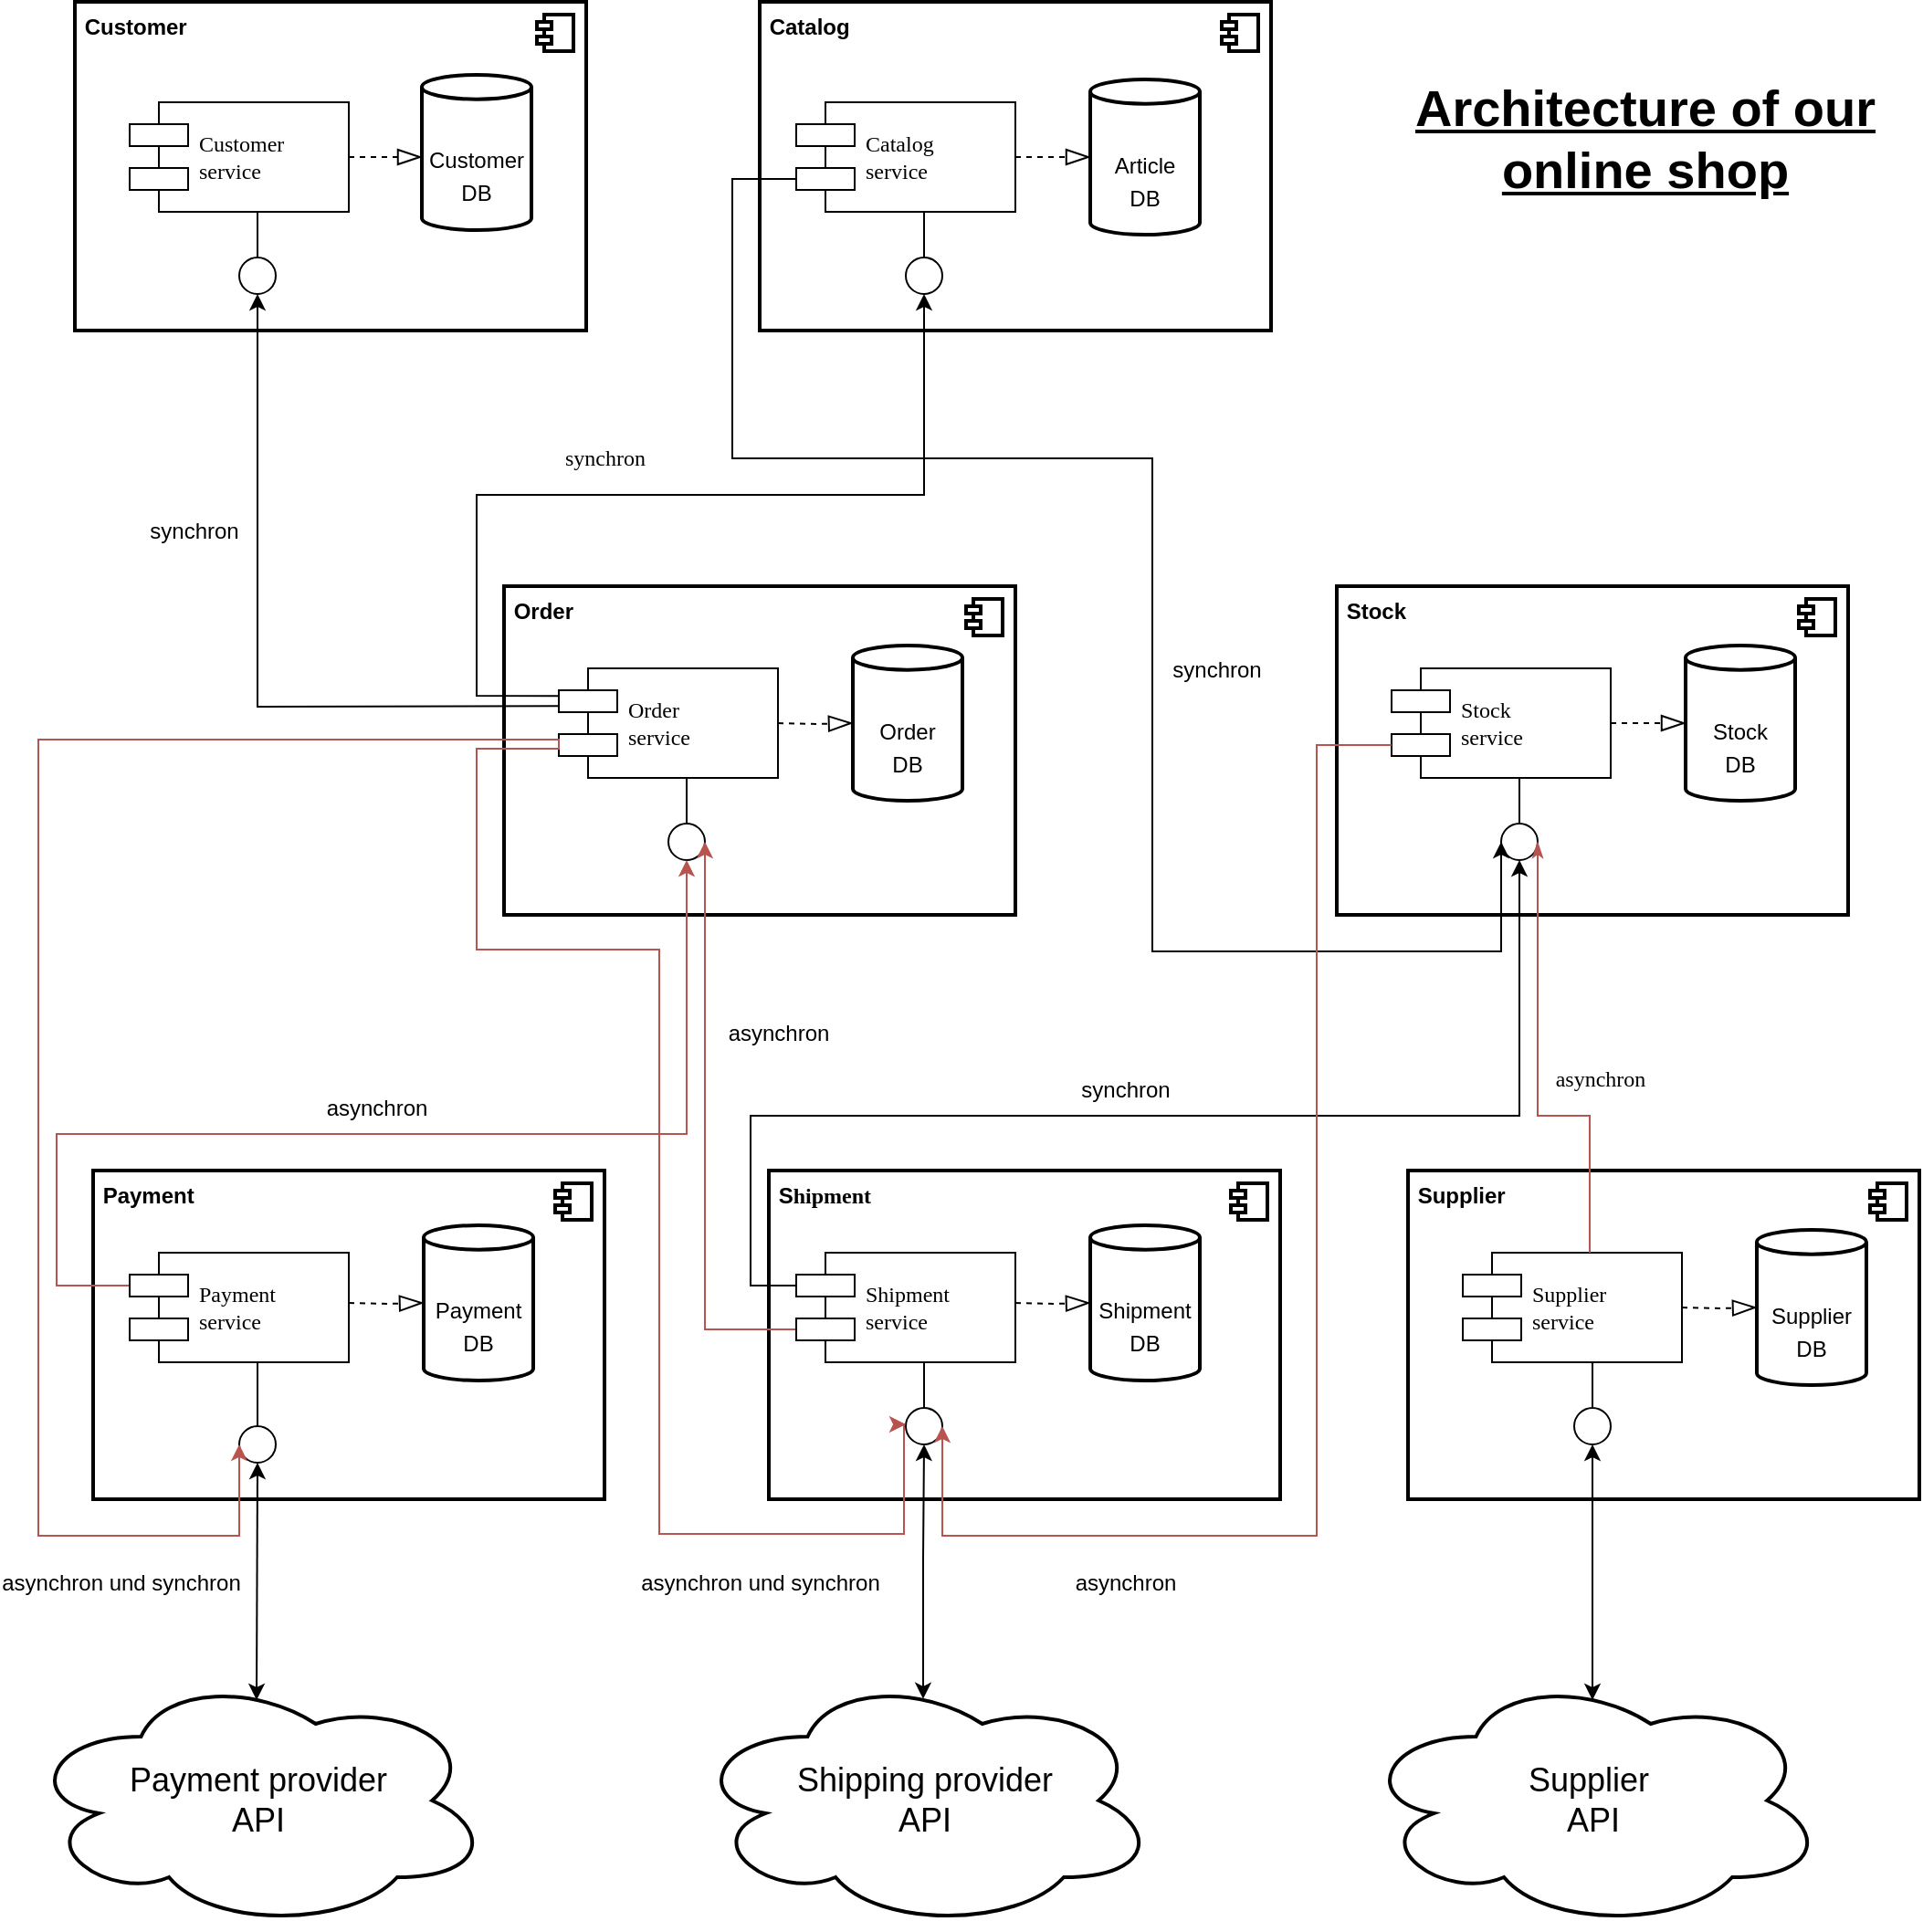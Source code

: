 <mxfile version="15.8.7" type="device"><diagram name="Page-1" id="5f0bae14-7c28-e335-631c-24af17079c00"><mxGraphModel dx="1678" dy="1065" grid="1" gridSize="10" guides="1" tooltips="1" connect="1" arrows="1" fold="1" page="1" pageScale="1" pageWidth="1100" pageHeight="850" background="#ffffff" math="0" shadow="0"><root><mxCell id="0"/><mxCell id="1" parent="0"/><mxCell id="HoG-8Fl-7E75nlU3Kctn-53" value="&lt;b&gt;&amp;nbsp;Payment&lt;br&gt;&lt;/b&gt;" style="html=1;dropTarget=0;fontColor=default;strokeWidth=2;horizontal=1;verticalAlign=top;align=left;" vertex="1" parent="1"><mxGeometry x="65" y="700" width="280" height="180" as="geometry"/></mxCell><mxCell id="HoG-8Fl-7E75nlU3Kctn-54" value="" style="shape=module;jettyWidth=8;jettyHeight=4;fontColor=default;strokeWidth=2;" vertex="1" parent="HoG-8Fl-7E75nlU3Kctn-53"><mxGeometry x="1" width="20" height="20" relative="1" as="geometry"><mxPoint x="-27" y="7" as="offset"/></mxGeometry></mxCell><mxCell id="HoG-8Fl-7E75nlU3Kctn-47" value="&lt;b&gt;&amp;nbsp;S&lt;span style=&quot;font-family: &amp;#34;verdana&amp;#34;&quot;&gt;hipment&lt;/span&gt;&lt;br&gt;&lt;/b&gt;" style="html=1;dropTarget=0;fontColor=default;strokeWidth=2;horizontal=1;verticalAlign=top;align=left;" vertex="1" parent="1"><mxGeometry x="435" y="700" width="280" height="180" as="geometry"/></mxCell><mxCell id="HoG-8Fl-7E75nlU3Kctn-48" value="" style="shape=module;jettyWidth=8;jettyHeight=4;fontColor=default;strokeWidth=2;" vertex="1" parent="HoG-8Fl-7E75nlU3Kctn-47"><mxGeometry x="1" width="20" height="20" relative="1" as="geometry"><mxPoint x="-27" y="7" as="offset"/></mxGeometry></mxCell><mxCell id="HoG-8Fl-7E75nlU3Kctn-41" value="&lt;b&gt;&amp;nbsp;Supplier&lt;br&gt;&lt;/b&gt;" style="html=1;dropTarget=0;fontColor=default;strokeWidth=2;horizontal=1;verticalAlign=top;align=left;" vertex="1" parent="1"><mxGeometry x="785" y="700" width="280" height="180" as="geometry"/></mxCell><mxCell id="HoG-8Fl-7E75nlU3Kctn-42" value="" style="shape=module;jettyWidth=8;jettyHeight=4;fontColor=default;strokeWidth=2;" vertex="1" parent="HoG-8Fl-7E75nlU3Kctn-41"><mxGeometry x="1" width="20" height="20" relative="1" as="geometry"><mxPoint x="-27" y="7" as="offset"/></mxGeometry></mxCell><mxCell id="HoG-8Fl-7E75nlU3Kctn-37" value="&lt;b&gt;&amp;nbsp;Order&lt;br&gt;&lt;/b&gt;" style="html=1;dropTarget=0;fontColor=default;strokeWidth=2;horizontal=1;verticalAlign=top;align=left;" vertex="1" parent="1"><mxGeometry x="290" y="380" width="280" height="180" as="geometry"/></mxCell><mxCell id="HoG-8Fl-7E75nlU3Kctn-38" value="" style="shape=module;jettyWidth=8;jettyHeight=4;fontColor=default;strokeWidth=2;" vertex="1" parent="HoG-8Fl-7E75nlU3Kctn-37"><mxGeometry x="1" width="20" height="20" relative="1" as="geometry"><mxPoint x="-27" y="7" as="offset"/></mxGeometry></mxCell><mxCell id="HoG-8Fl-7E75nlU3Kctn-29" value="&lt;b&gt;&amp;nbsp;Stock&lt;br&gt;&lt;br&gt;&lt;/b&gt;" style="html=1;dropTarget=0;fontColor=default;strokeWidth=2;horizontal=1;verticalAlign=top;align=left;" vertex="1" parent="1"><mxGeometry x="746" y="380" width="280" height="180" as="geometry"/></mxCell><mxCell id="HoG-8Fl-7E75nlU3Kctn-30" value="" style="shape=module;jettyWidth=8;jettyHeight=4;fontColor=default;strokeWidth=2;" vertex="1" parent="HoG-8Fl-7E75nlU3Kctn-29"><mxGeometry x="1" width="20" height="20" relative="1" as="geometry"><mxPoint x="-27" y="7" as="offset"/></mxGeometry></mxCell><mxCell id="HoG-8Fl-7E75nlU3Kctn-25" value="&lt;b&gt;&amp;nbsp;Catalog&lt;br&gt;&lt;br&gt;&lt;/b&gt;" style="html=1;dropTarget=0;fontColor=default;strokeWidth=2;horizontal=1;verticalAlign=top;align=left;" vertex="1" parent="1"><mxGeometry x="430" y="60" width="280" height="180" as="geometry"/></mxCell><mxCell id="HoG-8Fl-7E75nlU3Kctn-26" value="" style="shape=module;jettyWidth=8;jettyHeight=4;fontColor=default;strokeWidth=2;" vertex="1" parent="HoG-8Fl-7E75nlU3Kctn-25"><mxGeometry x="1" width="20" height="20" relative="1" as="geometry"><mxPoint x="-27" y="7" as="offset"/></mxGeometry></mxCell><mxCell id="HoG-8Fl-7E75nlU3Kctn-21" value="&lt;b&gt;&amp;nbsp;Customer&lt;/b&gt;" style="html=1;dropTarget=0;fontColor=default;strokeWidth=2;horizontal=1;verticalAlign=top;align=left;" vertex="1" parent="1"><mxGeometry x="55" y="60" width="280" height="180" as="geometry"/></mxCell><mxCell id="HoG-8Fl-7E75nlU3Kctn-22" value="" style="shape=module;jettyWidth=8;jettyHeight=4;fontColor=default;strokeWidth=2;" vertex="1" parent="HoG-8Fl-7E75nlU3Kctn-21"><mxGeometry x="1" width="20" height="20" relative="1" as="geometry"><mxPoint x="-27" y="7" as="offset"/></mxGeometry></mxCell><mxCell id="T5re0S3sFqO6SReQ4A6r-1" value="&lt;b&gt;Architecture of our online shop&lt;/b&gt;" style="text;html=1;strokeColor=none;fillColor=none;align=center;verticalAlign=middle;whiteSpace=wrap;strokeWidth=6;fontSize=28;rounded=0;labelBackgroundColor=none;labelBorderColor=none;fontStyle=4" parent="1" vertex="1"><mxGeometry x="785" y="115" width="260" height="40" as="geometry"/></mxCell><mxCell id="T5re0S3sFqO6SReQ4A6r-3" value="Customer&lt;br&gt;service" style="shape=component;align=left;spacingLeft=36;shadow=0;comic=0;labelBackgroundColor=none;strokeWidth=1;fontFamily=Verdana;fontSize=12;html=1;rounded=0;" parent="1" vertex="1"><mxGeometry x="85" y="115" width="120" height="60" as="geometry"/></mxCell><mxCell id="T5re0S3sFqO6SReQ4A6r-5" value="" style="ellipse;whiteSpace=wrap;html=1;shadow=0;comic=0;labelBackgroundColor=none;strokeWidth=1;fontFamily=Verdana;fontSize=12;align=center;rounded=0;" parent="1" vertex="1"><mxGeometry x="145" y="200" width="20" height="20" as="geometry"/></mxCell><mxCell id="T5re0S3sFqO6SReQ4A6r-6" style="edgeStyle=elbowEdgeStyle;html=1;labelBackgroundColor=none;startArrow=none;startFill=0;startSize=8;endArrow=none;endFill=0;endSize=16;fontFamily=Verdana;fontSize=12;rounded=0;" parent="1" source="T5re0S3sFqO6SReQ4A6r-5" target="T5re0S3sFqO6SReQ4A6r-3" edge="1"><mxGeometry relative="1" as="geometry"/></mxCell><mxCell id="T5re0S3sFqO6SReQ4A6r-7" style="edgeStyle=orthogonalEdgeStyle;html=1;dashed=1;labelBackgroundColor=none;startArrow=none;startFill=0;startSize=8;endArrow=blockThin;endFill=0;endSize=11;fontFamily=Verdana;fontSize=12;rounded=0;strokeWidth=1;" parent="1" source="T5re0S3sFqO6SReQ4A6r-3" edge="1"><mxGeometry relative="1" as="geometry"><mxPoint x="245" y="145" as="targetPoint"/></mxGeometry></mxCell><mxCell id="T5re0S3sFqO6SReQ4A6r-8" value="&lt;div&gt;&lt;div&gt;&lt;span style=&quot;font-size: 12px&quot;&gt;Customer&lt;/span&gt;&lt;br&gt;&lt;/div&gt;&lt;span style=&quot;font-size: 12px&quot;&gt;&lt;div&gt;&lt;span&gt;DB&lt;/span&gt;&lt;/div&gt;&lt;/span&gt;&lt;/div&gt;" style="shape=cylinder3;whiteSpace=wrap;html=1;boundedLbl=1;backgroundOutline=1;size=6.667;strokeWidth=2;fontSize=28;rounded=0;align=center;verticalAlign=middle;labelPosition=center;verticalLabelPosition=middle;fontColor=default;horizontal=1;" parent="1" vertex="1"><mxGeometry x="245" y="100" width="60" height="85" as="geometry"/></mxCell><mxCell id="T5re0S3sFqO6SReQ4A6r-10" value="Catalog&lt;br&gt;service" style="shape=component;align=left;spacingLeft=36;shadow=0;comic=0;labelBackgroundColor=none;strokeWidth=1;fontFamily=Verdana;fontSize=12;html=1;rounded=0;" parent="1" vertex="1"><mxGeometry x="450" y="115" width="120" height="60" as="geometry"/></mxCell><mxCell id="T5re0S3sFqO6SReQ4A6r-11" value="" style="ellipse;whiteSpace=wrap;html=1;shadow=0;comic=0;labelBackgroundColor=none;strokeWidth=1;fontFamily=Verdana;fontSize=12;align=center;rounded=0;" parent="1" vertex="1"><mxGeometry x="510" y="200" width="20" height="20" as="geometry"/></mxCell><mxCell id="T5re0S3sFqO6SReQ4A6r-12" style="edgeStyle=elbowEdgeStyle;html=1;labelBackgroundColor=none;startArrow=none;startFill=0;startSize=8;endArrow=none;endFill=0;endSize=16;fontFamily=Verdana;fontSize=12;rounded=0;" parent="1" source="T5re0S3sFqO6SReQ4A6r-11" target="T5re0S3sFqO6SReQ4A6r-10" edge="1"><mxGeometry relative="1" as="geometry"/></mxCell><mxCell id="T5re0S3sFqO6SReQ4A6r-16" value="Stock &lt;br&gt;service" style="shape=component;align=left;spacingLeft=36;shadow=0;comic=0;labelBackgroundColor=none;strokeWidth=1;fontFamily=Verdana;fontSize=12;html=1;rounded=0;" parent="1" vertex="1"><mxGeometry x="776" y="425" width="120" height="60" as="geometry"/></mxCell><mxCell id="T5re0S3sFqO6SReQ4A6r-17" value="" style="ellipse;whiteSpace=wrap;html=1;shadow=0;comic=0;labelBackgroundColor=none;strokeWidth=1;fontFamily=Verdana;fontSize=12;align=center;rounded=0;" parent="1" vertex="1"><mxGeometry x="836" y="510" width="20" height="20" as="geometry"/></mxCell><mxCell id="T5re0S3sFqO6SReQ4A6r-18" style="edgeStyle=elbowEdgeStyle;html=1;labelBackgroundColor=none;startArrow=none;startFill=0;startSize=8;endArrow=none;endFill=0;endSize=16;fontFamily=Verdana;fontSize=12;rounded=0;" parent="1" source="T5re0S3sFqO6SReQ4A6r-17" target="T5re0S3sFqO6SReQ4A6r-16" edge="1"><mxGeometry relative="1" as="geometry"/></mxCell><mxCell id="T5re0S3sFqO6SReQ4A6r-22" value="Order&lt;br&gt;service" style="shape=component;align=left;spacingLeft=36;shadow=0;comic=0;labelBackgroundColor=none;strokeWidth=1;fontFamily=Verdana;fontSize=12;html=1;rounded=0;" parent="1" vertex="1"><mxGeometry x="320" y="425" width="120" height="60" as="geometry"/></mxCell><mxCell id="T5re0S3sFqO6SReQ4A6r-23" value="" style="ellipse;whiteSpace=wrap;html=1;shadow=0;comic=0;labelBackgroundColor=none;strokeWidth=1;fontFamily=Verdana;fontSize=12;align=center;rounded=0;" parent="1" vertex="1"><mxGeometry x="380" y="510" width="20" height="20" as="geometry"/></mxCell><mxCell id="T5re0S3sFqO6SReQ4A6r-24" style="edgeStyle=elbowEdgeStyle;html=1;labelBackgroundColor=none;startArrow=none;startFill=0;startSize=8;endArrow=none;endFill=0;endSize=16;fontFamily=Verdana;fontSize=12;rounded=0;" parent="1" source="T5re0S3sFqO6SReQ4A6r-23" target="T5re0S3sFqO6SReQ4A6r-22" edge="1"><mxGeometry relative="1" as="geometry"/></mxCell><mxCell id="T5re0S3sFqO6SReQ4A6r-61" value="&lt;font style=&quot;font-size: 12px&quot;&gt;asynchron&lt;/font&gt;" style="edgeStyle=orthogonalEdgeStyle;orthogonalLoop=1;jettySize=auto;html=1;exitX=0;exitY=0.3;exitDx=0;exitDy=0;entryX=0.5;entryY=1;entryDx=0;entryDy=0;fontSize=28;rounded=0;fillColor=#f8cecc;strokeColor=#b85450;" parent="1" source="T5re0S3sFqO6SReQ4A6r-34" target="T5re0S3sFqO6SReQ4A6r-23" edge="1"><mxGeometry x="-0.036" y="20" relative="1" as="geometry"><mxPoint as="offset"/><Array as="points"><mxPoint x="45" y="763"/><mxPoint x="45" y="680"/><mxPoint x="390" y="680"/></Array></mxGeometry></mxCell><mxCell id="T5re0S3sFqO6SReQ4A6r-34" value="Payment&lt;br&gt;service" style="shape=component;align=left;spacingLeft=36;shadow=0;comic=0;labelBackgroundColor=none;strokeWidth=1;fontFamily=Verdana;fontSize=12;html=1;rounded=0;" parent="1" vertex="1"><mxGeometry x="85" y="745" width="120" height="60" as="geometry"/></mxCell><mxCell id="T5re0S3sFqO6SReQ4A6r-35" value="" style="ellipse;whiteSpace=wrap;html=1;shadow=0;comic=0;labelBackgroundColor=none;strokeWidth=1;fontFamily=Verdana;fontSize=12;align=center;rounded=0;" parent="1" vertex="1"><mxGeometry x="145" y="840" width="20" height="20" as="geometry"/></mxCell><mxCell id="T5re0S3sFqO6SReQ4A6r-36" style="edgeStyle=elbowEdgeStyle;html=1;labelBackgroundColor=none;startArrow=none;startFill=0;startSize=8;endArrow=none;endFill=0;endSize=16;fontFamily=Verdana;fontSize=12;rounded=0;" parent="1" source="T5re0S3sFqO6SReQ4A6r-35" target="T5re0S3sFqO6SReQ4A6r-34" edge="1"><mxGeometry relative="1" as="geometry"/></mxCell><mxCell id="T5re0S3sFqO6SReQ4A6r-63" value="&lt;font style=&quot;font-size: 12px&quot;&gt;asynchron&lt;/font&gt;" style="edgeStyle=orthogonalEdgeStyle;orthogonalLoop=1;jettySize=auto;html=1;exitX=0;exitY=0.7;exitDx=0;exitDy=0;fontSize=28;rounded=0;entryX=1;entryY=0.5;entryDx=0;entryDy=0;fillColor=#f8cecc;strokeColor=#b85450;" parent="1" source="T5re0S3sFqO6SReQ4A6r-40" target="T5re0S3sFqO6SReQ4A6r-23" edge="1"><mxGeometry x="0.369" y="-40" relative="1" as="geometry"><mxPoint x="295" y="530" as="targetPoint"/><Array as="points"><mxPoint x="400" y="787"/></Array><mxPoint y="-1" as="offset"/></mxGeometry></mxCell><mxCell id="T5re0S3sFqO6SReQ4A6r-68" value="&lt;font style=&quot;font-size: 12px&quot;&gt;synchron&lt;/font&gt;" style="edgeStyle=orthogonalEdgeStyle;orthogonalLoop=1;jettySize=auto;html=1;exitX=0;exitY=0.3;exitDx=0;exitDy=0;entryX=0.5;entryY=1;entryDx=0;entryDy=0;fontSize=28;rounded=0;" parent="1" source="T5re0S3sFqO6SReQ4A6r-40" target="T5re0S3sFqO6SReQ4A6r-17" edge="1"><mxGeometry x="-0.049" y="20" relative="1" as="geometry"><Array as="points"><mxPoint x="425" y="763"/><mxPoint x="425" y="670"/><mxPoint x="846" y="670"/></Array><mxPoint as="offset"/></mxGeometry></mxCell><mxCell id="T5re0S3sFqO6SReQ4A6r-40" value="Shipment&lt;br&gt;service" style="shape=component;align=left;spacingLeft=36;shadow=0;comic=0;labelBackgroundColor=none;strokeWidth=1;fontFamily=Verdana;fontSize=12;html=1;rounded=0;" parent="1" vertex="1"><mxGeometry x="450" y="745" width="120" height="60" as="geometry"/></mxCell><mxCell id="T5re0S3sFqO6SReQ4A6r-41" value="" style="ellipse;whiteSpace=wrap;html=1;shadow=0;comic=0;labelBackgroundColor=none;strokeWidth=1;fontFamily=Verdana;fontSize=12;align=center;rounded=0;" parent="1" vertex="1"><mxGeometry x="510" y="830" width="20" height="20" as="geometry"/></mxCell><mxCell id="T5re0S3sFqO6SReQ4A6r-42" style="edgeStyle=elbowEdgeStyle;html=1;labelBackgroundColor=none;startArrow=none;startFill=0;startSize=8;endArrow=none;endFill=0;endSize=16;fontFamily=Verdana;fontSize=12;rounded=0;" parent="1" source="T5re0S3sFqO6SReQ4A6r-41" target="T5re0S3sFqO6SReQ4A6r-40" edge="1"><mxGeometry relative="1" as="geometry"/></mxCell><mxCell id="T5re0S3sFqO6SReQ4A6r-46" value="Supplier&lt;br&gt;service" style="shape=component;align=left;spacingLeft=36;shadow=0;comic=0;labelBackgroundColor=none;strokeWidth=1;fontFamily=Verdana;fontSize=12;html=1;rounded=0;" parent="1" vertex="1"><mxGeometry x="815" y="745" width="120" height="60" as="geometry"/></mxCell><mxCell id="T5re0S3sFqO6SReQ4A6r-47" value="" style="ellipse;whiteSpace=wrap;html=1;shadow=0;comic=0;labelBackgroundColor=none;strokeWidth=1;fontFamily=Verdana;fontSize=12;align=center;rounded=0;" parent="1" vertex="1"><mxGeometry x="876" y="830" width="20" height="20" as="geometry"/></mxCell><mxCell id="T5re0S3sFqO6SReQ4A6r-48" style="edgeStyle=elbowEdgeStyle;html=1;labelBackgroundColor=none;startArrow=none;startFill=0;startSize=8;endArrow=none;endFill=0;endSize=16;fontFamily=Verdana;fontSize=12;rounded=0;" parent="1" source="T5re0S3sFqO6SReQ4A6r-47" target="T5re0S3sFqO6SReQ4A6r-46" edge="1"><mxGeometry relative="1" as="geometry"/></mxCell><mxCell id="T5re0S3sFqO6SReQ4A6r-53" value="asynchron" style="edgeStyle=orthogonalEdgeStyle;html=1;labelBackgroundColor=none;startArrow=none;startFill=0;startSize=6;endArrow=classicThin;endFill=1;endSize=6;fontFamily=Verdana;fontSize=12;rounded=0;entryX=1;entryY=0.5;entryDx=0;entryDy=0;strokeWidth=1;fillColor=#f8cecc;strokeColor=#b85450;" parent="1" edge="1" target="T5re0S3sFqO6SReQ4A6r-17"><mxGeometry x="-0.408" y="-21" relative="1" as="geometry"><mxPoint x="884.5" y="745" as="sourcePoint"/><mxPoint x="885" y="230" as="targetPoint"/><Array as="points"><mxPoint x="885" y="670"/><mxPoint x="856" y="670"/></Array><mxPoint x="5" y="1" as="offset"/></mxGeometry></mxCell><mxCell id="T5re0S3sFqO6SReQ4A6r-55" value="&lt;span style=&quot;font-family: &amp;#34;helvetica&amp;#34;&quot;&gt;&lt;font style=&quot;font-size: 12px&quot;&gt;synchron&lt;/font&gt;&lt;/span&gt;" style="html=1;labelBackgroundColor=none;startArrow=none;startFill=0;startSize=6;endArrow=classic;endFill=1;endSize=6;fontFamily=Verdana;fontSize=12;entryX=0.5;entryY=1;entryDx=0;entryDy=0;rounded=0;strokeColor=#000000;strokeWidth=1;exitX=0.001;exitY=0.343;exitDx=0;exitDy=0;exitPerimeter=0;" parent="1" source="T5re0S3sFqO6SReQ4A6r-22" edge="1" target="T5re0S3sFqO6SReQ4A6r-5"><mxGeometry x="0.335" y="35" relative="1" as="geometry"><mxPoint x="320" y="450" as="sourcePoint"/><mxPoint x="152.5" y="230" as="targetPoint"/><Array as="points"><mxPoint x="155" y="446"/></Array><mxPoint as="offset"/></mxGeometry></mxCell><mxCell id="T5re0S3sFqO6SReQ4A6r-57" value="synchron" style="edgeStyle=none;html=1;labelBackgroundColor=none;startArrow=none;startFill=0;startSize=8;endArrow=classic;endFill=1;endSize=6;fontFamily=Verdana;fontSize=12;entryX=0.5;entryY=1;entryDx=0;entryDy=0;rounded=0;exitX=0;exitY=0.252;exitDx=0;exitDy=0;exitPerimeter=0;" parent="1" source="T5re0S3sFqO6SReQ4A6r-22" target="T5re0S3sFqO6SReQ4A6r-11" edge="1"><mxGeometry x="-0.118" y="20" relative="1" as="geometry"><mxPoint x="887.46" y="789.98" as="sourcePoint"/><mxPoint x="522.5" y="270" as="targetPoint"/><Array as="points"><mxPoint x="275" y="440"/><mxPoint x="275" y="330"/><mxPoint x="345" y="330"/><mxPoint x="520" y="330"/></Array><mxPoint as="offset"/></mxGeometry></mxCell><mxCell id="T5re0S3sFqO6SReQ4A6r-59" value="&lt;font style=&quot;font-size: 12px&quot;&gt;asynchron und synchron&lt;/font&gt;" style="edgeStyle=orthogonalEdgeStyle;orthogonalLoop=1;jettySize=auto;html=1;entryX=0;entryY=0.5;entryDx=0;entryDy=0;fontSize=28;rounded=0;exitX=0;exitY=0.7;exitDx=0;exitDy=0;fillColor=#f8cecc;strokeColor=#b85450;" parent="1" source="T5re0S3sFqO6SReQ4A6r-22" target="T5re0S3sFqO6SReQ4A6r-35" edge="1"><mxGeometry x="0.74" y="-20" relative="1" as="geometry"><Array as="points"><mxPoint x="320" y="464"/><mxPoint x="35" y="464"/><mxPoint x="35" y="900"/><mxPoint x="145" y="900"/></Array><mxPoint as="offset"/><mxPoint x="335" y="425" as="sourcePoint"/></mxGeometry></mxCell><mxCell id="T5re0S3sFqO6SReQ4A6r-62" value="&lt;span style=&quot;color: rgb(0 , 0 , 0) ; font-family: &amp;#34;helvetica&amp;#34; ; font-size: 12px ; font-style: normal ; font-weight: 400 ; letter-spacing: normal ; text-align: center ; text-indent: 0px ; text-transform: none ; word-spacing: 0px ; background-color: rgb(255 , 255 , 255) ; display: inline ; float: none&quot;&gt;asynchron und synchron&lt;/span&gt;" style="edgeStyle=orthogonalEdgeStyle;orthogonalLoop=1;jettySize=auto;html=1;entryX=0;entryY=0.5;entryDx=0;entryDy=0;fontSize=28;rounded=0;exitX=0;exitY=0.7;exitDx=0;exitDy=0;fillColor=#f8cecc;strokeColor=#b85450;" parent="1" edge="1"><mxGeometry x="0.638" y="-21" relative="1" as="geometry"><Array as="points"><mxPoint x="320" y="469"/><mxPoint x="275" y="469"/><mxPoint x="275" y="579"/><mxPoint x="375" y="579"/><mxPoint x="375" y="899"/><mxPoint x="509" y="899"/><mxPoint x="509" y="839"/></Array><mxPoint as="offset"/><mxPoint x="320" y="466" as="sourcePoint"/><mxPoint x="510.0" y="839" as="targetPoint"/></mxGeometry></mxCell><mxCell id="T5re0S3sFqO6SReQ4A6r-66" value="&lt;font style=&quot;font-size: 12px&quot;&gt;synchron&lt;/font&gt;" style="edgeStyle=orthogonalEdgeStyle;orthogonalLoop=1;jettySize=auto;html=1;exitX=0;exitY=0.7;exitDx=0;exitDy=0;entryX=0;entryY=0.5;entryDx=0;entryDy=0;fontSize=28;rounded=0;fillColor=#f8cecc;strokeColor=#000000;labelBackgroundColor=none;" parent="1" source="T5re0S3sFqO6SReQ4A6r-10" target="T5re0S3sFqO6SReQ4A6r-17" edge="1"><mxGeometry x="0.124" y="35" relative="1" as="geometry"><Array as="points"><mxPoint x="415" y="157"/><mxPoint x="415" y="310"/><mxPoint x="645" y="310"/><mxPoint x="645" y="580"/><mxPoint x="836" y="580"/></Array><mxPoint as="offset"/></mxGeometry></mxCell><mxCell id="T5re0S3sFqO6SReQ4A6r-67" value="&lt;font style=&quot;font-size: 12px&quot;&gt;asynchron&lt;/font&gt;" style="edgeStyle=orthogonalEdgeStyle;orthogonalLoop=1;jettySize=auto;html=1;entryX=1;entryY=0.5;entryDx=0;entryDy=0;fontSize=28;rounded=0;startArrow=none;exitX=0;exitY=0.7;exitDx=0;exitDy=0;fillColor=#f8cecc;strokeColor=#b85450;" parent="1" source="T5re0S3sFqO6SReQ4A6r-16" target="T5re0S3sFqO6SReQ4A6r-41" edge="1"><mxGeometry x="0.567" y="20" relative="1" as="geometry"><Array as="points"><mxPoint x="735" y="467"/><mxPoint x="735" y="900"/><mxPoint x="530" y="900"/></Array><mxPoint as="offset"/><mxPoint x="520" y="630" as="sourcePoint"/></mxGeometry></mxCell><mxCell id="T5re0S3sFqO6SReQ4A6r-72" style="edgeStyle=orthogonalEdgeStyle;orthogonalLoop=1;jettySize=auto;html=1;exitX=0.5;exitY=0;exitDx=0;exitDy=0;startArrow=classic;startFill=1;endArrow=classic;endFill=1;fontSize=28;entryX=0.5;entryY=1;entryDx=0;entryDy=0;rounded=0;" parent="1" target="T5re0S3sFqO6SReQ4A6r-35" edge="1"><mxGeometry relative="1" as="geometry"><mxPoint x="150" y="860" as="targetPoint"/><mxPoint x="154.5" y="990" as="sourcePoint"/></mxGeometry></mxCell><mxCell id="T5re0S3sFqO6SReQ4A6r-74" style="edgeStyle=orthogonalEdgeStyle;orthogonalLoop=1;jettySize=auto;html=1;entryX=0.5;entryY=1;entryDx=0;entryDy=0;startArrow=classic;startFill=1;endArrow=classic;endFill=1;fontSize=28;rounded=0;exitX=0.498;exitY=0.103;exitDx=0;exitDy=0;exitPerimeter=0;" parent="1" source="HoG-8Fl-7E75nlU3Kctn-60" target="T5re0S3sFqO6SReQ4A6r-41" edge="1"><mxGeometry relative="1" as="geometry"><Array as="points"/><mxPoint x="519.5" y="990" as="sourcePoint"/></mxGeometry></mxCell><mxCell id="T5re0S3sFqO6SReQ4A6r-76" style="edgeStyle=orthogonalEdgeStyle;orthogonalLoop=1;jettySize=auto;html=1;exitX=0.5;exitY=0.107;exitDx=0;exitDy=0;entryX=0.5;entryY=1;entryDx=0;entryDy=0;startArrow=classic;startFill=1;endArrow=classic;endFill=1;fontSize=28;rounded=0;exitPerimeter=0;" parent="1" source="HoG-8Fl-7E75nlU3Kctn-62" target="T5re0S3sFqO6SReQ4A6r-47" edge="1"><mxGeometry relative="1" as="geometry"><mxPoint x="885.5" y="980" as="sourcePoint"/></mxGeometry></mxCell><mxCell id="HoG-8Fl-7E75nlU3Kctn-27" value="&lt;div&gt;&lt;div&gt;&lt;span style=&quot;font-size: 12px&quot;&gt;Article&lt;/span&gt;&lt;br&gt;&lt;/div&gt;&lt;span style=&quot;font-size: 12px&quot;&gt;&lt;div&gt;&lt;span&gt;DB&lt;/span&gt;&lt;/div&gt;&lt;/span&gt;&lt;/div&gt;" style="shape=cylinder3;whiteSpace=wrap;html=1;boundedLbl=1;backgroundOutline=1;size=6.667;strokeWidth=2;fontSize=28;rounded=0;align=center;verticalAlign=middle;labelPosition=center;verticalLabelPosition=middle;fontColor=default;horizontal=1;" vertex="1" parent="1"><mxGeometry x="611" y="102.5" width="60" height="85" as="geometry"/></mxCell><mxCell id="HoG-8Fl-7E75nlU3Kctn-28" style="edgeStyle=orthogonalEdgeStyle;html=1;dashed=1;labelBackgroundColor=none;startArrow=none;startFill=0;startSize=8;endArrow=blockThin;endFill=0;endSize=11;fontFamily=Verdana;fontSize=12;rounded=0;strokeWidth=1;entryX=0;entryY=0.5;entryDx=0;entryDy=0;entryPerimeter=0;exitX=1;exitY=0.5;exitDx=0;exitDy=0;" edge="1" parent="1" source="T5re0S3sFqO6SReQ4A6r-10" target="HoG-8Fl-7E75nlU3Kctn-27"><mxGeometry relative="1" as="geometry"><mxPoint x="390" y="155" as="targetPoint"/><mxPoint x="575" y="145" as="sourcePoint"/></mxGeometry></mxCell><mxCell id="HoG-8Fl-7E75nlU3Kctn-32" value="&lt;div&gt;&lt;div&gt;&lt;span style=&quot;font-size: 12px&quot;&gt;Stock&lt;/span&gt;&lt;/div&gt;&lt;span style=&quot;font-size: 12px&quot;&gt;&lt;div&gt;&lt;span&gt;DB&lt;/span&gt;&lt;/div&gt;&lt;/span&gt;&lt;/div&gt;" style="shape=cylinder3;whiteSpace=wrap;html=1;boundedLbl=1;backgroundOutline=1;size=6.667;strokeWidth=2;fontSize=28;rounded=0;align=center;verticalAlign=middle;labelPosition=center;verticalLabelPosition=middle;fontColor=default;horizontal=1;" vertex="1" parent="1"><mxGeometry x="937" y="412.5" width="60" height="85" as="geometry"/></mxCell><mxCell id="HoG-8Fl-7E75nlU3Kctn-33" style="edgeStyle=orthogonalEdgeStyle;html=1;dashed=1;labelBackgroundColor=none;startArrow=none;startFill=0;startSize=8;endArrow=blockThin;endFill=0;endSize=11;fontFamily=Verdana;fontSize=12;rounded=0;strokeWidth=1;entryX=0;entryY=0.5;entryDx=0;entryDy=0;entryPerimeter=0;exitX=1;exitY=0.5;exitDx=0;exitDy=0;" edge="1" parent="1" target="HoG-8Fl-7E75nlU3Kctn-32" source="T5re0S3sFqO6SReQ4A6r-16"><mxGeometry relative="1" as="geometry"><mxPoint x="716" y="465" as="targetPoint"/><mxPoint x="906" y="250" as="sourcePoint"/></mxGeometry></mxCell><mxCell id="HoG-8Fl-7E75nlU3Kctn-39" value="&lt;div&gt;&lt;span style=&quot;font-size: 12px&quot;&gt;Order&lt;/span&gt;&lt;/div&gt;&lt;span style=&quot;font-size: 12px&quot;&gt;&lt;div&gt;&lt;span&gt;DB&lt;/span&gt;&lt;/div&gt;&lt;/span&gt;" style="shape=cylinder3;whiteSpace=wrap;html=1;boundedLbl=1;backgroundOutline=1;size=6.667;strokeWidth=2;fontSize=28;rounded=0;align=center;verticalAlign=middle;labelPosition=center;verticalLabelPosition=middle;fontColor=default;horizontal=1;" vertex="1" parent="1"><mxGeometry x="481" y="412.5" width="60" height="85" as="geometry"/></mxCell><mxCell id="HoG-8Fl-7E75nlU3Kctn-40" style="edgeStyle=orthogonalEdgeStyle;html=1;dashed=1;labelBackgroundColor=none;startArrow=none;startFill=0;startSize=8;endArrow=blockThin;endFill=0;endSize=11;fontFamily=Verdana;fontSize=12;rounded=0;strokeWidth=1;entryX=0;entryY=0.5;entryDx=0;entryDy=0;entryPerimeter=0;exitX=1;exitY=0.5;exitDx=0;exitDy=0;" edge="1" parent="1" target="HoG-8Fl-7E75nlU3Kctn-39"><mxGeometry relative="1" as="geometry"><mxPoint x="260" y="465" as="targetPoint"/><mxPoint x="440" y="455" as="sourcePoint"/></mxGeometry></mxCell><mxCell id="HoG-8Fl-7E75nlU3Kctn-43" value="&lt;div&gt;&lt;span style=&quot;font-size: 12px&quot;&gt;Supplier&lt;/span&gt;&lt;/div&gt;&lt;span style=&quot;font-size: 12px&quot;&gt;&lt;div&gt;&lt;span&gt;DB&lt;/span&gt;&lt;/div&gt;&lt;/span&gt;" style="shape=cylinder3;whiteSpace=wrap;html=1;boundedLbl=1;backgroundOutline=1;size=6.667;strokeWidth=2;fontSize=28;rounded=0;align=center;verticalAlign=middle;labelPosition=center;verticalLabelPosition=middle;fontColor=default;horizontal=1;" vertex="1" parent="1"><mxGeometry x="976" y="732.5" width="60" height="85" as="geometry"/></mxCell><mxCell id="HoG-8Fl-7E75nlU3Kctn-44" style="edgeStyle=orthogonalEdgeStyle;html=1;dashed=1;labelBackgroundColor=none;startArrow=none;startFill=0;startSize=8;endArrow=blockThin;endFill=0;endSize=11;fontFamily=Verdana;fontSize=12;rounded=0;strokeWidth=1;entryX=0;entryY=0.5;entryDx=0;entryDy=0;entryPerimeter=0;exitX=1;exitY=0.5;exitDx=0;exitDy=0;" edge="1" parent="1" target="HoG-8Fl-7E75nlU3Kctn-43"><mxGeometry relative="1" as="geometry"><mxPoint x="755" y="785" as="targetPoint"/><mxPoint x="935" y="775" as="sourcePoint"/></mxGeometry></mxCell><mxCell id="HoG-8Fl-7E75nlU3Kctn-45" value="&lt;div&gt;&lt;span style=&quot;font-size: 12px&quot;&gt;Shipment&lt;/span&gt;&lt;/div&gt;&lt;span style=&quot;font-size: 12px&quot;&gt;&lt;div&gt;&lt;span&gt;DB&lt;/span&gt;&lt;/div&gt;&lt;/span&gt;" style="shape=cylinder3;whiteSpace=wrap;html=1;boundedLbl=1;backgroundOutline=1;size=6.667;strokeWidth=2;fontSize=28;rounded=0;align=center;verticalAlign=middle;labelPosition=center;verticalLabelPosition=middle;fontColor=default;horizontal=1;" vertex="1" parent="1"><mxGeometry x="611" y="730" width="60" height="85" as="geometry"/></mxCell><mxCell id="HoG-8Fl-7E75nlU3Kctn-46" style="edgeStyle=orthogonalEdgeStyle;html=1;dashed=1;labelBackgroundColor=none;startArrow=none;startFill=0;startSize=8;endArrow=blockThin;endFill=0;endSize=11;fontFamily=Verdana;fontSize=12;rounded=0;strokeWidth=1;entryX=0;entryY=0.5;entryDx=0;entryDy=0;entryPerimeter=0;exitX=1;exitY=0.5;exitDx=0;exitDy=0;" edge="1" parent="1" target="HoG-8Fl-7E75nlU3Kctn-45"><mxGeometry relative="1" as="geometry"><mxPoint x="390" y="782.5" as="targetPoint"/><mxPoint x="570" y="772.5" as="sourcePoint"/></mxGeometry></mxCell><mxCell id="HoG-8Fl-7E75nlU3Kctn-55" value="&lt;div&gt;&lt;span style=&quot;font-size: 12px&quot;&gt;Payment&lt;/span&gt;&lt;/div&gt;&lt;span style=&quot;font-size: 12px&quot;&gt;&lt;div&gt;&lt;span&gt;DB&lt;/span&gt;&lt;/div&gt;&lt;/span&gt;" style="shape=cylinder3;whiteSpace=wrap;html=1;boundedLbl=1;backgroundOutline=1;size=6.667;strokeWidth=2;fontSize=28;rounded=0;align=center;verticalAlign=middle;labelPosition=center;verticalLabelPosition=middle;fontColor=default;horizontal=1;" vertex="1" parent="1"><mxGeometry x="246" y="730" width="60" height="85" as="geometry"/></mxCell><mxCell id="HoG-8Fl-7E75nlU3Kctn-56" style="edgeStyle=orthogonalEdgeStyle;html=1;dashed=1;labelBackgroundColor=none;startArrow=none;startFill=0;startSize=8;endArrow=blockThin;endFill=0;endSize=11;fontFamily=Verdana;fontSize=12;rounded=0;strokeWidth=1;entryX=0;entryY=0.5;entryDx=0;entryDy=0;entryPerimeter=0;exitX=1;exitY=0.5;exitDx=0;exitDy=0;" edge="1" parent="1" target="HoG-8Fl-7E75nlU3Kctn-55"><mxGeometry relative="1" as="geometry"><mxPoint x="25" y="782.5" as="targetPoint"/><mxPoint x="205" y="772.5" as="sourcePoint"/></mxGeometry></mxCell><mxCell id="HoG-8Fl-7E75nlU3Kctn-59" value="&lt;span style=&quot;font-size: 18px&quot;&gt;Payment provider&lt;/span&gt;&lt;br style=&quot;font-size: 18px&quot;&gt;&lt;span style=&quot;font-size: 18px&quot;&gt;API&lt;/span&gt;" style="ellipse;shape=cloud;whiteSpace=wrap;html=1;align=center;fontColor=default;strokeWidth=2;" vertex="1" parent="1"><mxGeometry x="27.5" y="975" width="255" height="140" as="geometry"/></mxCell><mxCell id="HoG-8Fl-7E75nlU3Kctn-60" value="&lt;span style=&quot;font-size: 18px&quot;&gt;Shipping provider&lt;/span&gt;&lt;br style=&quot;font-size: 18px&quot;&gt;&lt;span style=&quot;font-size: 18px&quot;&gt;API&lt;/span&gt;" style="ellipse;shape=cloud;whiteSpace=wrap;html=1;align=center;fontColor=default;strokeWidth=2;" vertex="1" parent="1"><mxGeometry x="392.5" y="975" width="255" height="140" as="geometry"/></mxCell><mxCell id="HoG-8Fl-7E75nlU3Kctn-62" value="&lt;span style=&quot;font-size: 18px&quot;&gt;Supplier&amp;nbsp;&lt;/span&gt;&lt;br style=&quot;font-size: 18px&quot;&gt;&lt;span style=&quot;font-size: 18px&quot;&gt;API&lt;/span&gt;" style="ellipse;shape=cloud;whiteSpace=wrap;html=1;align=center;fontColor=default;strokeWidth=2;" vertex="1" parent="1"><mxGeometry x="758.5" y="975" width="255" height="140" as="geometry"/></mxCell></root></mxGraphModel></diagram></mxfile>